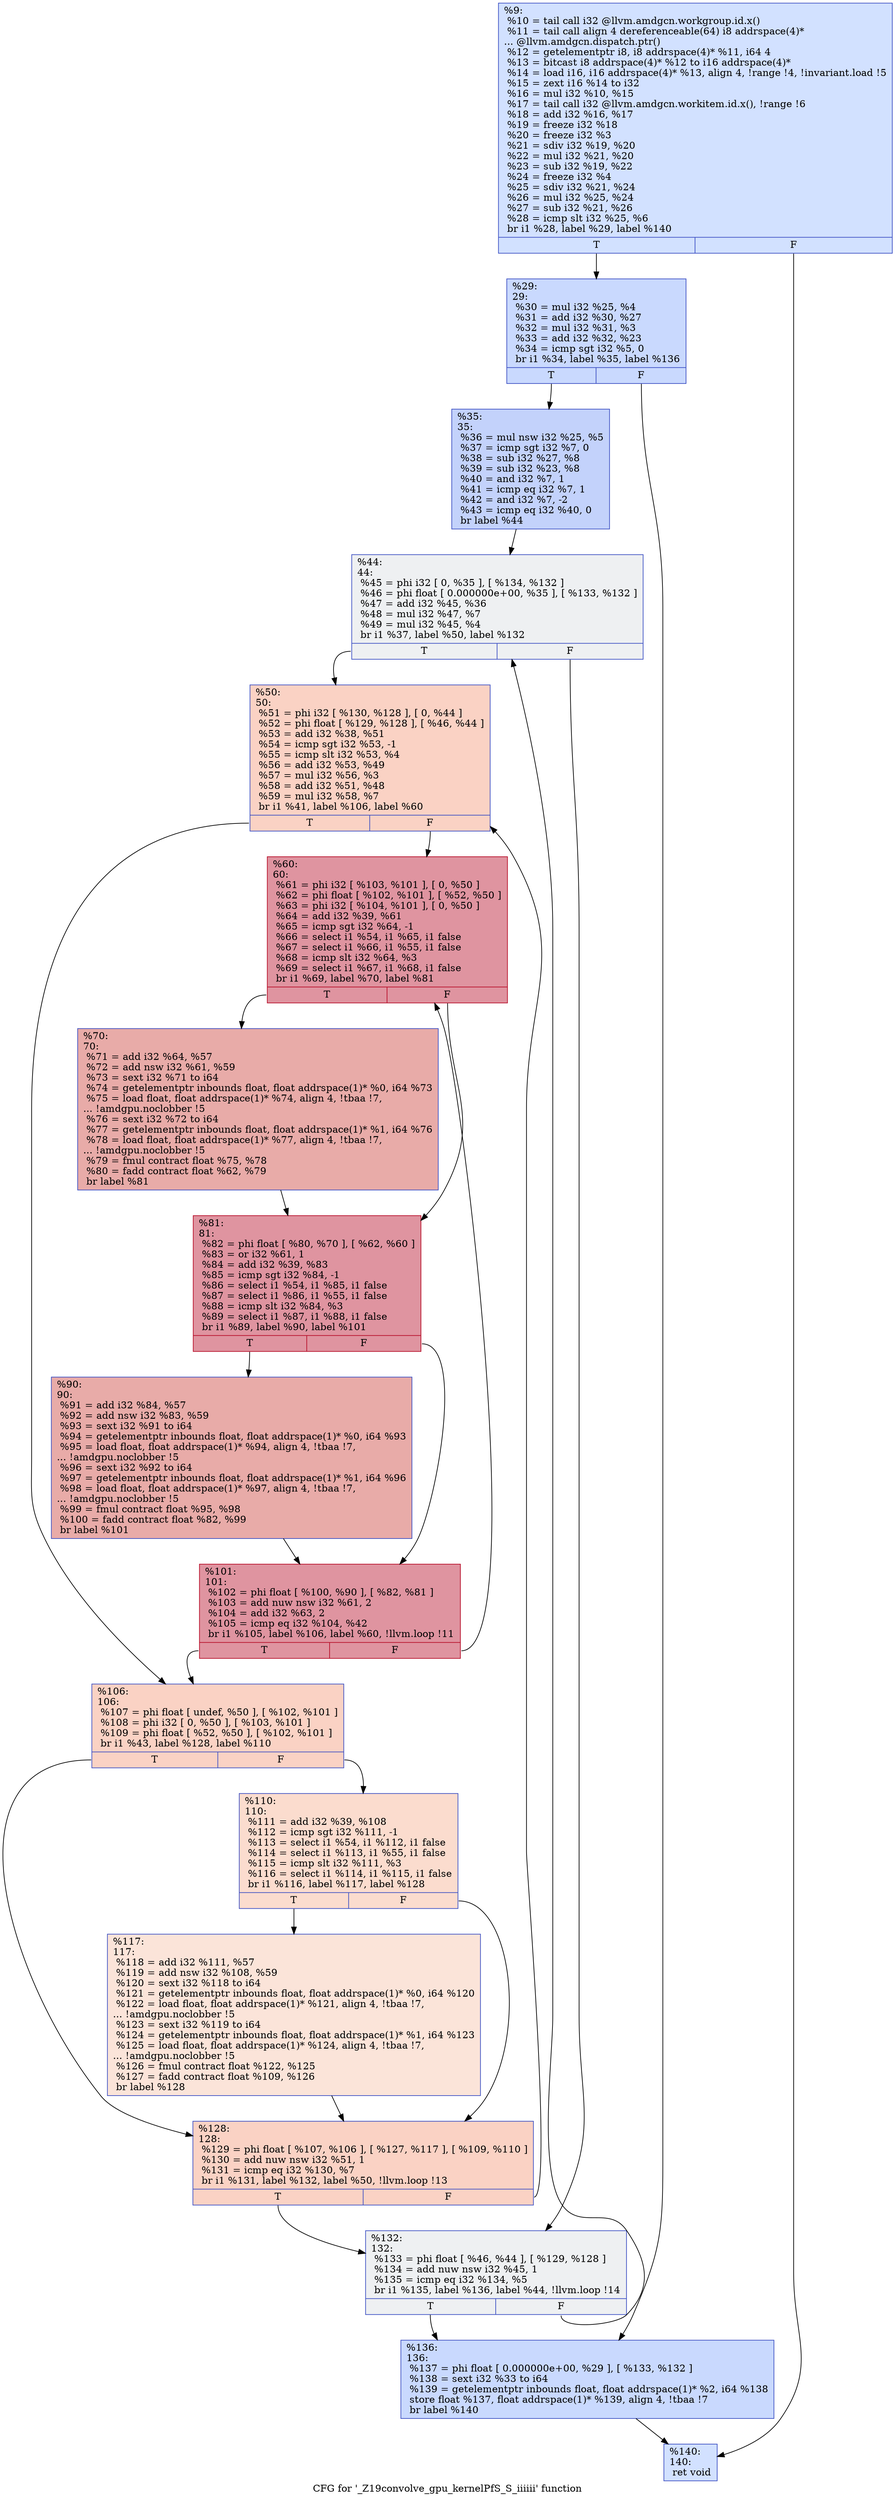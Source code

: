 digraph "CFG for '_Z19convolve_gpu_kernelPfS_S_iiiiii' function" {
	label="CFG for '_Z19convolve_gpu_kernelPfS_S_iiiiii' function";

	Node0x5becad0 [shape=record,color="#3d50c3ff", style=filled, fillcolor="#9abbff70",label="{%9:\l  %10 = tail call i32 @llvm.amdgcn.workgroup.id.x()\l  %11 = tail call align 4 dereferenceable(64) i8 addrspace(4)*\l... @llvm.amdgcn.dispatch.ptr()\l  %12 = getelementptr i8, i8 addrspace(4)* %11, i64 4\l  %13 = bitcast i8 addrspace(4)* %12 to i16 addrspace(4)*\l  %14 = load i16, i16 addrspace(4)* %13, align 4, !range !4, !invariant.load !5\l  %15 = zext i16 %14 to i32\l  %16 = mul i32 %10, %15\l  %17 = tail call i32 @llvm.amdgcn.workitem.id.x(), !range !6\l  %18 = add i32 %16, %17\l  %19 = freeze i32 %18\l  %20 = freeze i32 %3\l  %21 = sdiv i32 %19, %20\l  %22 = mul i32 %21, %20\l  %23 = sub i32 %19, %22\l  %24 = freeze i32 %4\l  %25 = sdiv i32 %21, %24\l  %26 = mul i32 %25, %24\l  %27 = sub i32 %21, %26\l  %28 = icmp slt i32 %25, %6\l  br i1 %28, label %29, label %140\l|{<s0>T|<s1>F}}"];
	Node0x5becad0:s0 -> Node0x5befa30;
	Node0x5becad0:s1 -> Node0x5befac0;
	Node0x5befa30 [shape=record,color="#3d50c3ff", style=filled, fillcolor="#85a8fc70",label="{%29:\l29:                                               \l  %30 = mul i32 %25, %4\l  %31 = add i32 %30, %27\l  %32 = mul i32 %31, %3\l  %33 = add i32 %32, %23\l  %34 = icmp sgt i32 %5, 0\l  br i1 %34, label %35, label %136\l|{<s0>T|<s1>F}}"];
	Node0x5befa30:s0 -> Node0x5bef110;
	Node0x5befa30:s1 -> Node0x5bf0050;
	Node0x5bef110 [shape=record,color="#3d50c3ff", style=filled, fillcolor="#779af770",label="{%35:\l35:                                               \l  %36 = mul nsw i32 %25, %5\l  %37 = icmp sgt i32 %7, 0\l  %38 = sub i32 %27, %8\l  %39 = sub i32 %23, %8\l  %40 = and i32 %7, 1\l  %41 = icmp eq i32 %7, 1\l  %42 = and i32 %7, -2\l  %43 = icmp eq i32 %40, 0\l  br label %44\l}"];
	Node0x5bef110 -> Node0x5bf0640;
	Node0x5bf0640 [shape=record,color="#3d50c3ff", style=filled, fillcolor="#d9dce170",label="{%44:\l44:                                               \l  %45 = phi i32 [ 0, %35 ], [ %134, %132 ]\l  %46 = phi float [ 0.000000e+00, %35 ], [ %133, %132 ]\l  %47 = add i32 %45, %36\l  %48 = mul i32 %47, %7\l  %49 = mul i32 %45, %4\l  br i1 %37, label %50, label %132\l|{<s0>T|<s1>F}}"];
	Node0x5bf0640:s0 -> Node0x5bf1590;
	Node0x5bf0640:s1 -> Node0x5bf0730;
	Node0x5bf1590 [shape=record,color="#3d50c3ff", style=filled, fillcolor="#f4987a70",label="{%50:\l50:                                               \l  %51 = phi i32 [ %130, %128 ], [ 0, %44 ]\l  %52 = phi float [ %129, %128 ], [ %46, %44 ]\l  %53 = add i32 %38, %51\l  %54 = icmp sgt i32 %53, -1\l  %55 = icmp slt i32 %53, %4\l  %56 = add i32 %53, %49\l  %57 = mul i32 %56, %3\l  %58 = add i32 %51, %48\l  %59 = mul i32 %58, %7\l  br i1 %41, label %106, label %60\l|{<s0>T|<s1>F}}"];
	Node0x5bf1590:s0 -> Node0x5bf1d80;
	Node0x5bf1590:s1 -> Node0x5bf1e10;
	Node0x5bf1e10 [shape=record,color="#b70d28ff", style=filled, fillcolor="#b70d2870",label="{%60:\l60:                                               \l  %61 = phi i32 [ %103, %101 ], [ 0, %50 ]\l  %62 = phi float [ %102, %101 ], [ %52, %50 ]\l  %63 = phi i32 [ %104, %101 ], [ 0, %50 ]\l  %64 = add i32 %39, %61\l  %65 = icmp sgt i32 %64, -1\l  %66 = select i1 %54, i1 %65, i1 false\l  %67 = select i1 %66, i1 %55, i1 false\l  %68 = icmp slt i32 %64, %3\l  %69 = select i1 %67, i1 %68, i1 false\l  br i1 %69, label %70, label %81\l|{<s0>T|<s1>F}}"];
	Node0x5bf1e10:s0 -> Node0x5bf2900;
	Node0x5bf1e10:s1 -> Node0x5bf2990;
	Node0x5bf2900 [shape=record,color="#3d50c3ff", style=filled, fillcolor="#cc403a70",label="{%70:\l70:                                               \l  %71 = add i32 %64, %57\l  %72 = add nsw i32 %61, %59\l  %73 = sext i32 %71 to i64\l  %74 = getelementptr inbounds float, float addrspace(1)* %0, i64 %73\l  %75 = load float, float addrspace(1)* %74, align 4, !tbaa !7,\l... !amdgpu.noclobber !5\l  %76 = sext i32 %72 to i64\l  %77 = getelementptr inbounds float, float addrspace(1)* %1, i64 %76\l  %78 = load float, float addrspace(1)* %77, align 4, !tbaa !7,\l... !amdgpu.noclobber !5\l  %79 = fmul contract float %75, %78\l  %80 = fadd contract float %62, %79\l  br label %81\l}"];
	Node0x5bf2900 -> Node0x5bf2990;
	Node0x5bf2990 [shape=record,color="#b70d28ff", style=filled, fillcolor="#b70d2870",label="{%81:\l81:                                               \l  %82 = phi float [ %80, %70 ], [ %62, %60 ]\l  %83 = or i32 %61, 1\l  %84 = add i32 %39, %83\l  %85 = icmp sgt i32 %84, -1\l  %86 = select i1 %54, i1 %85, i1 false\l  %87 = select i1 %86, i1 %55, i1 false\l  %88 = icmp slt i32 %84, %3\l  %89 = select i1 %87, i1 %88, i1 false\l  br i1 %89, label %90, label %101\l|{<s0>T|<s1>F}}"];
	Node0x5bf2990:s0 -> Node0x5bf4390;
	Node0x5bf2990:s1 -> Node0x5bf1f80;
	Node0x5bf4390 [shape=record,color="#3d50c3ff", style=filled, fillcolor="#cc403a70",label="{%90:\l90:                                               \l  %91 = add i32 %84, %57\l  %92 = add nsw i32 %83, %59\l  %93 = sext i32 %91 to i64\l  %94 = getelementptr inbounds float, float addrspace(1)* %0, i64 %93\l  %95 = load float, float addrspace(1)* %94, align 4, !tbaa !7,\l... !amdgpu.noclobber !5\l  %96 = sext i32 %92 to i64\l  %97 = getelementptr inbounds float, float addrspace(1)* %1, i64 %96\l  %98 = load float, float addrspace(1)* %97, align 4, !tbaa !7,\l... !amdgpu.noclobber !5\l  %99 = fmul contract float %95, %98\l  %100 = fadd contract float %82, %99\l  br label %101\l}"];
	Node0x5bf4390 -> Node0x5bf1f80;
	Node0x5bf1f80 [shape=record,color="#b70d28ff", style=filled, fillcolor="#b70d2870",label="{%101:\l101:                                              \l  %102 = phi float [ %100, %90 ], [ %82, %81 ]\l  %103 = add nuw nsw i32 %61, 2\l  %104 = add i32 %63, 2\l  %105 = icmp eq i32 %104, %42\l  br i1 %105, label %106, label %60, !llvm.loop !11\l|{<s0>T|<s1>F}}"];
	Node0x5bf1f80:s0 -> Node0x5bf1d80;
	Node0x5bf1f80:s1 -> Node0x5bf1e10;
	Node0x5bf1d80 [shape=record,color="#3d50c3ff", style=filled, fillcolor="#f4987a70",label="{%106:\l106:                                              \l  %107 = phi float [ undef, %50 ], [ %102, %101 ]\l  %108 = phi i32 [ 0, %50 ], [ %103, %101 ]\l  %109 = phi float [ %52, %50 ], [ %102, %101 ]\l  br i1 %43, label %128, label %110\l|{<s0>T|<s1>F}}"];
	Node0x5bf1d80:s0 -> Node0x5bf1700;
	Node0x5bf1d80:s1 -> Node0x5bf5430;
	Node0x5bf5430 [shape=record,color="#3d50c3ff", style=filled, fillcolor="#f7af9170",label="{%110:\l110:                                              \l  %111 = add i32 %39, %108\l  %112 = icmp sgt i32 %111, -1\l  %113 = select i1 %54, i1 %112, i1 false\l  %114 = select i1 %113, i1 %55, i1 false\l  %115 = icmp slt i32 %111, %3\l  %116 = select i1 %114, i1 %115, i1 false\l  br i1 %116, label %117, label %128\l|{<s0>T|<s1>F}}"];
	Node0x5bf5430:s0 -> Node0x5bf58f0;
	Node0x5bf5430:s1 -> Node0x5bf1700;
	Node0x5bf58f0 [shape=record,color="#3d50c3ff", style=filled, fillcolor="#f5c1a970",label="{%117:\l117:                                              \l  %118 = add i32 %111, %57\l  %119 = add nsw i32 %108, %59\l  %120 = sext i32 %118 to i64\l  %121 = getelementptr inbounds float, float addrspace(1)* %0, i64 %120\l  %122 = load float, float addrspace(1)* %121, align 4, !tbaa !7,\l... !amdgpu.noclobber !5\l  %123 = sext i32 %119 to i64\l  %124 = getelementptr inbounds float, float addrspace(1)* %1, i64 %123\l  %125 = load float, float addrspace(1)* %124, align 4, !tbaa !7,\l... !amdgpu.noclobber !5\l  %126 = fmul contract float %122, %125\l  %127 = fadd contract float %109, %126\l  br label %128\l}"];
	Node0x5bf58f0 -> Node0x5bf1700;
	Node0x5bf1700 [shape=record,color="#3d50c3ff", style=filled, fillcolor="#f4987a70",label="{%128:\l128:                                              \l  %129 = phi float [ %107, %106 ], [ %127, %117 ], [ %109, %110 ]\l  %130 = add nuw nsw i32 %51, 1\l  %131 = icmp eq i32 %130, %7\l  br i1 %131, label %132, label %50, !llvm.loop !13\l|{<s0>T|<s1>F}}"];
	Node0x5bf1700:s0 -> Node0x5bf0730;
	Node0x5bf1700:s1 -> Node0x5bf1590;
	Node0x5bf0730 [shape=record,color="#3d50c3ff", style=filled, fillcolor="#d9dce170",label="{%132:\l132:                                              \l  %133 = phi float [ %46, %44 ], [ %129, %128 ]\l  %134 = add nuw nsw i32 %45, 1\l  %135 = icmp eq i32 %134, %5\l  br i1 %135, label %136, label %44, !llvm.loop !14\l|{<s0>T|<s1>F}}"];
	Node0x5bf0730:s0 -> Node0x5bf0050;
	Node0x5bf0730:s1 -> Node0x5bf0640;
	Node0x5bf0050 [shape=record,color="#3d50c3ff", style=filled, fillcolor="#85a8fc70",label="{%136:\l136:                                              \l  %137 = phi float [ 0.000000e+00, %29 ], [ %133, %132 ]\l  %138 = sext i32 %33 to i64\l  %139 = getelementptr inbounds float, float addrspace(1)* %2, i64 %138\l  store float %137, float addrspace(1)* %139, align 4, !tbaa !7\l  br label %140\l}"];
	Node0x5bf0050 -> Node0x5befac0;
	Node0x5befac0 [shape=record,color="#3d50c3ff", style=filled, fillcolor="#9abbff70",label="{%140:\l140:                                              \l  ret void\l}"];
}
